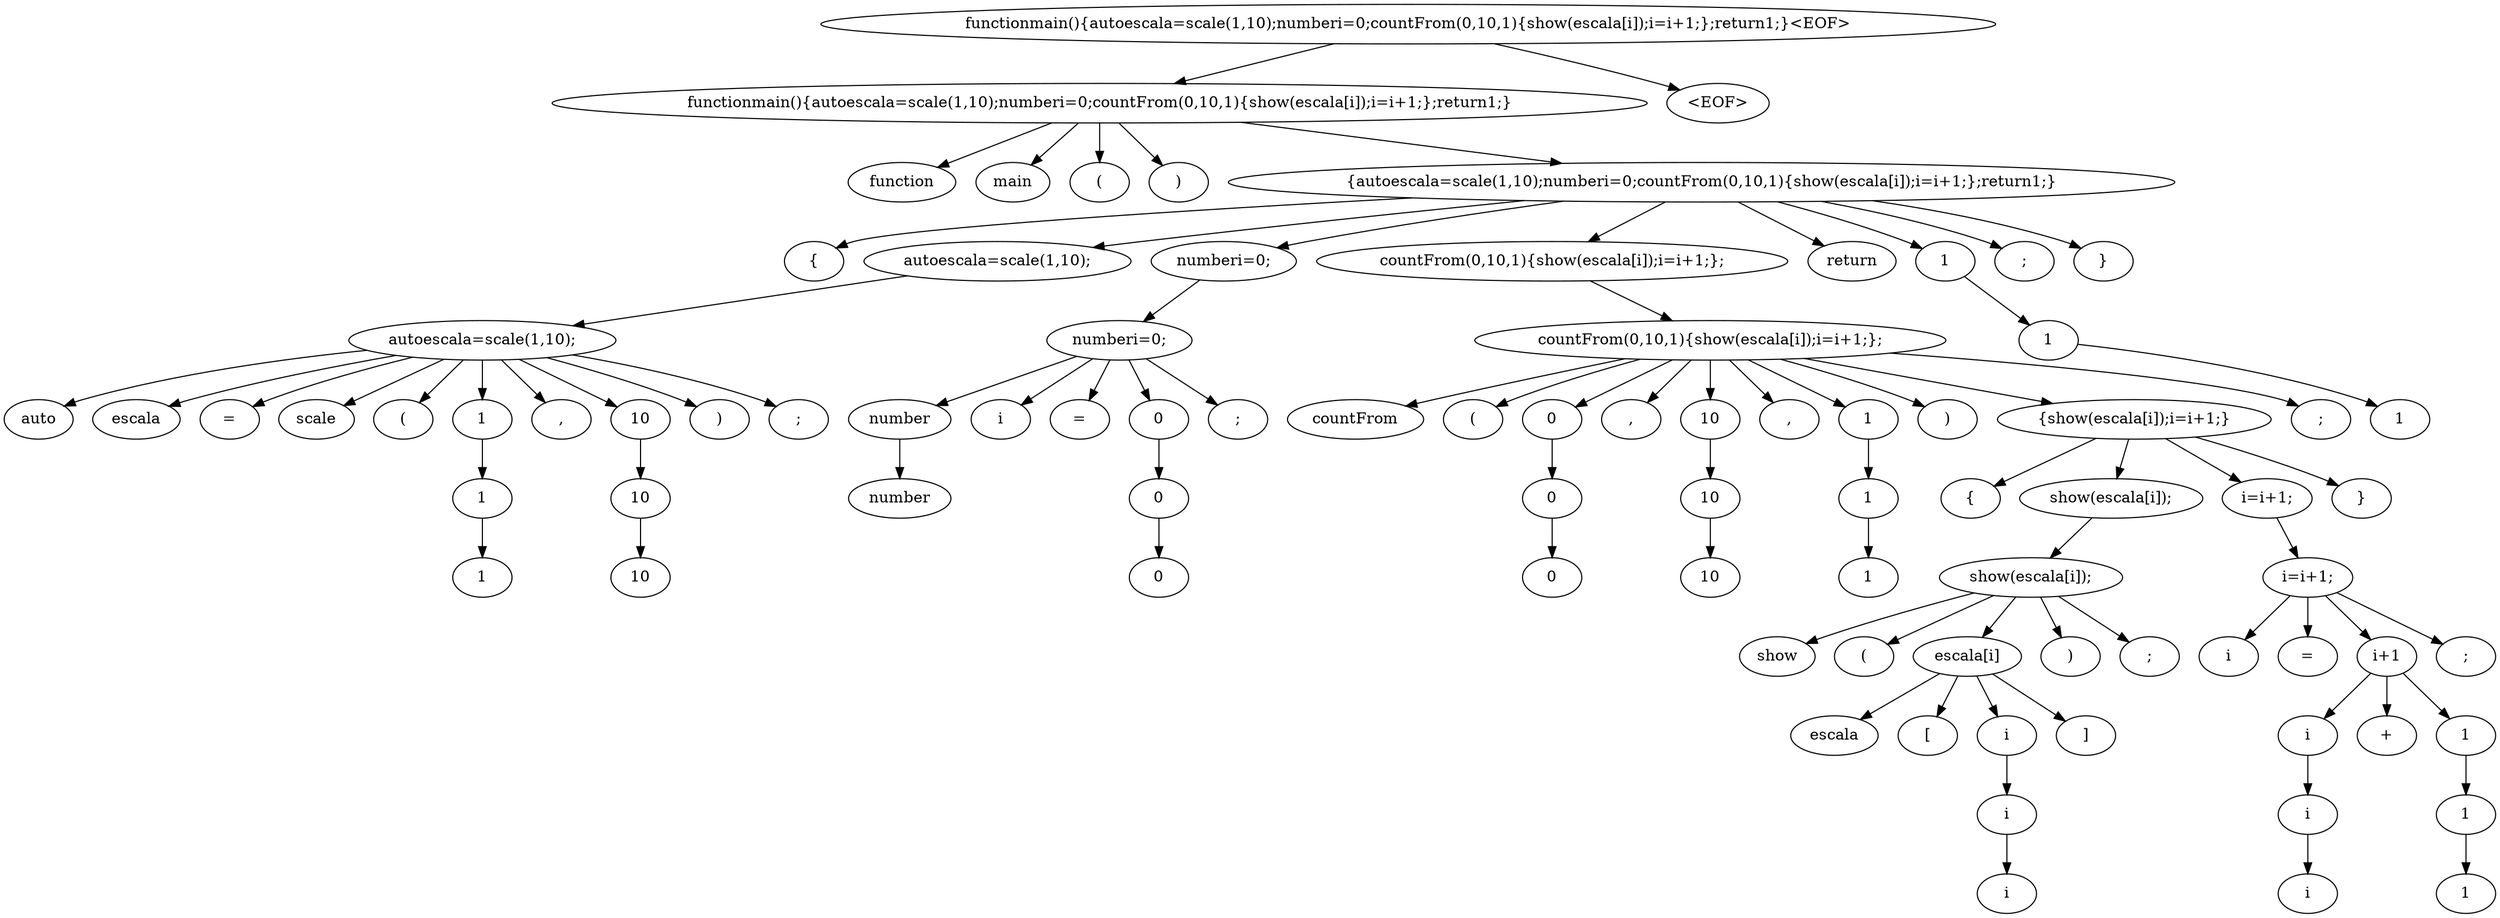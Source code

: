 digraph G {
node0[label="functionmain(){autoescala=scale(1,10);numberi=0;countFrom(0,10,1){show(escala[i]);i=i+1;};return1;}<EOF>"];
node1[label="functionmain(){autoescala=scale(1,10);numberi=0;countFrom(0,10,1){show(escala[i]);i=i+1;};return1;}"];
node2[label="function"];
node1 -> node2;
node3[label="main"];
node1 -> node3;
node4[label="("];
node1 -> node4;
node5[label=")"];
node1 -> node5;
node6[label="{autoescala=scale(1,10);numberi=0;countFrom(0,10,1){show(escala[i]);i=i+1;};return1;}"];
node7[label="{"];
node6 -> node7;
node8[label="autoescala=scale(1,10);"];
node9[label="autoescala=scale(1,10);"];
node10[label="auto"];
node9 -> node10;
node11[label="escala"];
node9 -> node11;
node12[label="="];
node9 -> node12;
node13[label="scale"];
node9 -> node13;
node14[label="("];
node9 -> node14;
node15[label="1"];
node16[label="1"];
node17[label="1"];
node16 -> node17;
node15 -> node16;
node9 -> node15;
node18[label=","];
node9 -> node18;
node19[label="10"];
node20[label="10"];
node21[label="10"];
node20 -> node21;
node19 -> node20;
node9 -> node19;
node22[label=")"];
node9 -> node22;
node23[label=";"];
node9 -> node23;
node8 -> node9;
node6 -> node8;
node24[label="numberi=0;"];
node25[label="numberi=0;"];
node26[label="number"];
node27[label="number"];
node26 -> node27;
node25 -> node26;
node28[label="i"];
node25 -> node28;
node29[label="="];
node25 -> node29;
node30[label="0"];
node31[label="0"];
node32[label="0"];
node31 -> node32;
node30 -> node31;
node25 -> node30;
node33[label=";"];
node25 -> node33;
node24 -> node25;
node6 -> node24;
node34[label="countFrom(0,10,1){show(escala[i]);i=i+1;};"];
node35[label="countFrom(0,10,1){show(escala[i]);i=i+1;};"];
node36[label="countFrom"];
node35 -> node36;
node37[label="("];
node35 -> node37;
node38[label="0"];
node39[label="0"];
node40[label="0"];
node39 -> node40;
node38 -> node39;
node35 -> node38;
node41[label=","];
node35 -> node41;
node42[label="10"];
node43[label="10"];
node44[label="10"];
node43 -> node44;
node42 -> node43;
node35 -> node42;
node45[label=","];
node35 -> node45;
node46[label="1"];
node47[label="1"];
node48[label="1"];
node47 -> node48;
node46 -> node47;
node35 -> node46;
node49[label=")"];
node35 -> node49;
node50[label="{show(escala[i]);i=i+1;}"];
node51[label="{"];
node50 -> node51;
node52[label="show(escala[i]);"];
node53[label="show(escala[i]);"];
node54[label="show"];
node53 -> node54;
node55[label="("];
node53 -> node55;
node56[label="escala[i]"];
node57[label="escala"];
node56 -> node57;
node58[label="["];
node56 -> node58;
node59[label="i"];
node60[label="i"];
node61[label="i"];
node60 -> node61;
node59 -> node60;
node56 -> node59;
node62[label="]"];
node56 -> node62;
node53 -> node56;
node63[label=")"];
node53 -> node63;
node64[label=";"];
node53 -> node64;
node52 -> node53;
node50 -> node52;
node65[label="i=i+1;"];
node66[label="i=i+1;"];
node67[label="i"];
node66 -> node67;
node68[label="="];
node66 -> node68;
node69[label="i+1"];
node70[label="i"];
node71[label="i"];
node72[label="i"];
node71 -> node72;
node70 -> node71;
node69 -> node70;
node73[label="+"];
node69 -> node73;
node74[label="1"];
node75[label="1"];
node76[label="1"];
node75 -> node76;
node74 -> node75;
node69 -> node74;
node66 -> node69;
node77[label=";"];
node66 -> node77;
node65 -> node66;
node50 -> node65;
node78[label="}"];
node50 -> node78;
node35 -> node50;
node79[label=";"];
node35 -> node79;
node34 -> node35;
node6 -> node34;
node80[label="return"];
node6 -> node80;
node81[label="1"];
node82[label="1"];
node83[label="1"];
node82 -> node83;
node81 -> node82;
node6 -> node81;
node84[label=";"];
node6 -> node84;
node85[label="}"];
node6 -> node85;
node1 -> node6;
node0 -> node1;
node86[label="<EOF>"];
node0 -> node86;
}
